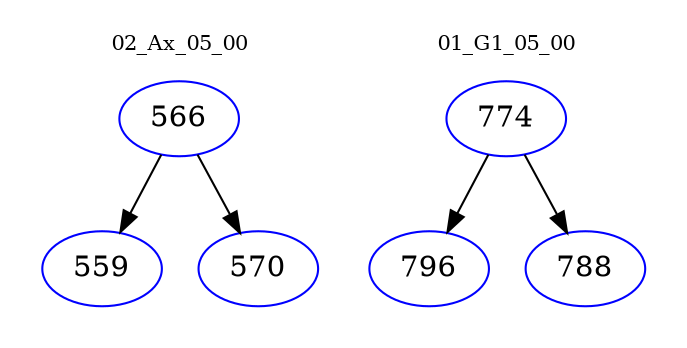 digraph{
subgraph cluster_0 {
color = white
label = "02_Ax_05_00";
fontsize=10;
T0_566 [label="566", color="blue"]
T0_566 -> T0_559 [color="black"]
T0_559 [label="559", color="blue"]
T0_566 -> T0_570 [color="black"]
T0_570 [label="570", color="blue"]
}
subgraph cluster_1 {
color = white
label = "01_G1_05_00";
fontsize=10;
T1_774 [label="774", color="blue"]
T1_774 -> T1_796 [color="black"]
T1_796 [label="796", color="blue"]
T1_774 -> T1_788 [color="black"]
T1_788 [label="788", color="blue"]
}
}
